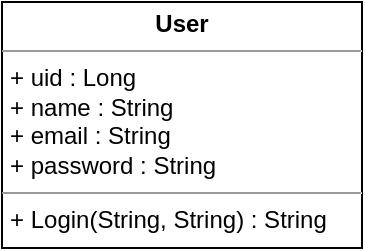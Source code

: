 <mxfile>
    <diagram id="tkSdSOazYQnM_J7tFsa1" name="Page-1">
        <mxGraphModel dx="605" dy="621" grid="1" gridSize="10" guides="1" tooltips="1" connect="1" arrows="1" fold="1" page="1" pageScale="1" pageWidth="850" pageHeight="1100" math="0" shadow="0">
            <root>
                <mxCell id="0"/>
                <mxCell id="1" parent="0"/>
                <mxCell id="8" value="&lt;p style=&quot;margin:0px;margin-top:4px;text-align:center;&quot;&gt;&lt;b&gt;User&lt;/b&gt;&lt;/p&gt;&lt;hr size=&quot;1&quot;&gt;&lt;p style=&quot;margin:0px;margin-left:4px;&quot;&gt;+ uid : Long&lt;/p&gt;&lt;p style=&quot;margin:0px;margin-left:4px;&quot;&gt;+ name : String&lt;/p&gt;&lt;p style=&quot;margin:0px;margin-left:4px;&quot;&gt;+ email : String&lt;/p&gt;&lt;p style=&quot;margin:0px;margin-left:4px;&quot;&gt;+ password : String&lt;/p&gt;&lt;hr size=&quot;1&quot;&gt;&lt;p style=&quot;margin:0px;margin-left:4px;&quot;&gt;+ Login(String, String) : String&lt;/p&gt;" style="verticalAlign=top;align=left;overflow=fill;fontSize=12;fontFamily=Helvetica;html=1;" vertex="1" parent="1">
                    <mxGeometry x="39" y="37" width="180" height="123" as="geometry"/>
                </mxCell>
            </root>
        </mxGraphModel>
    </diagram>
</mxfile>